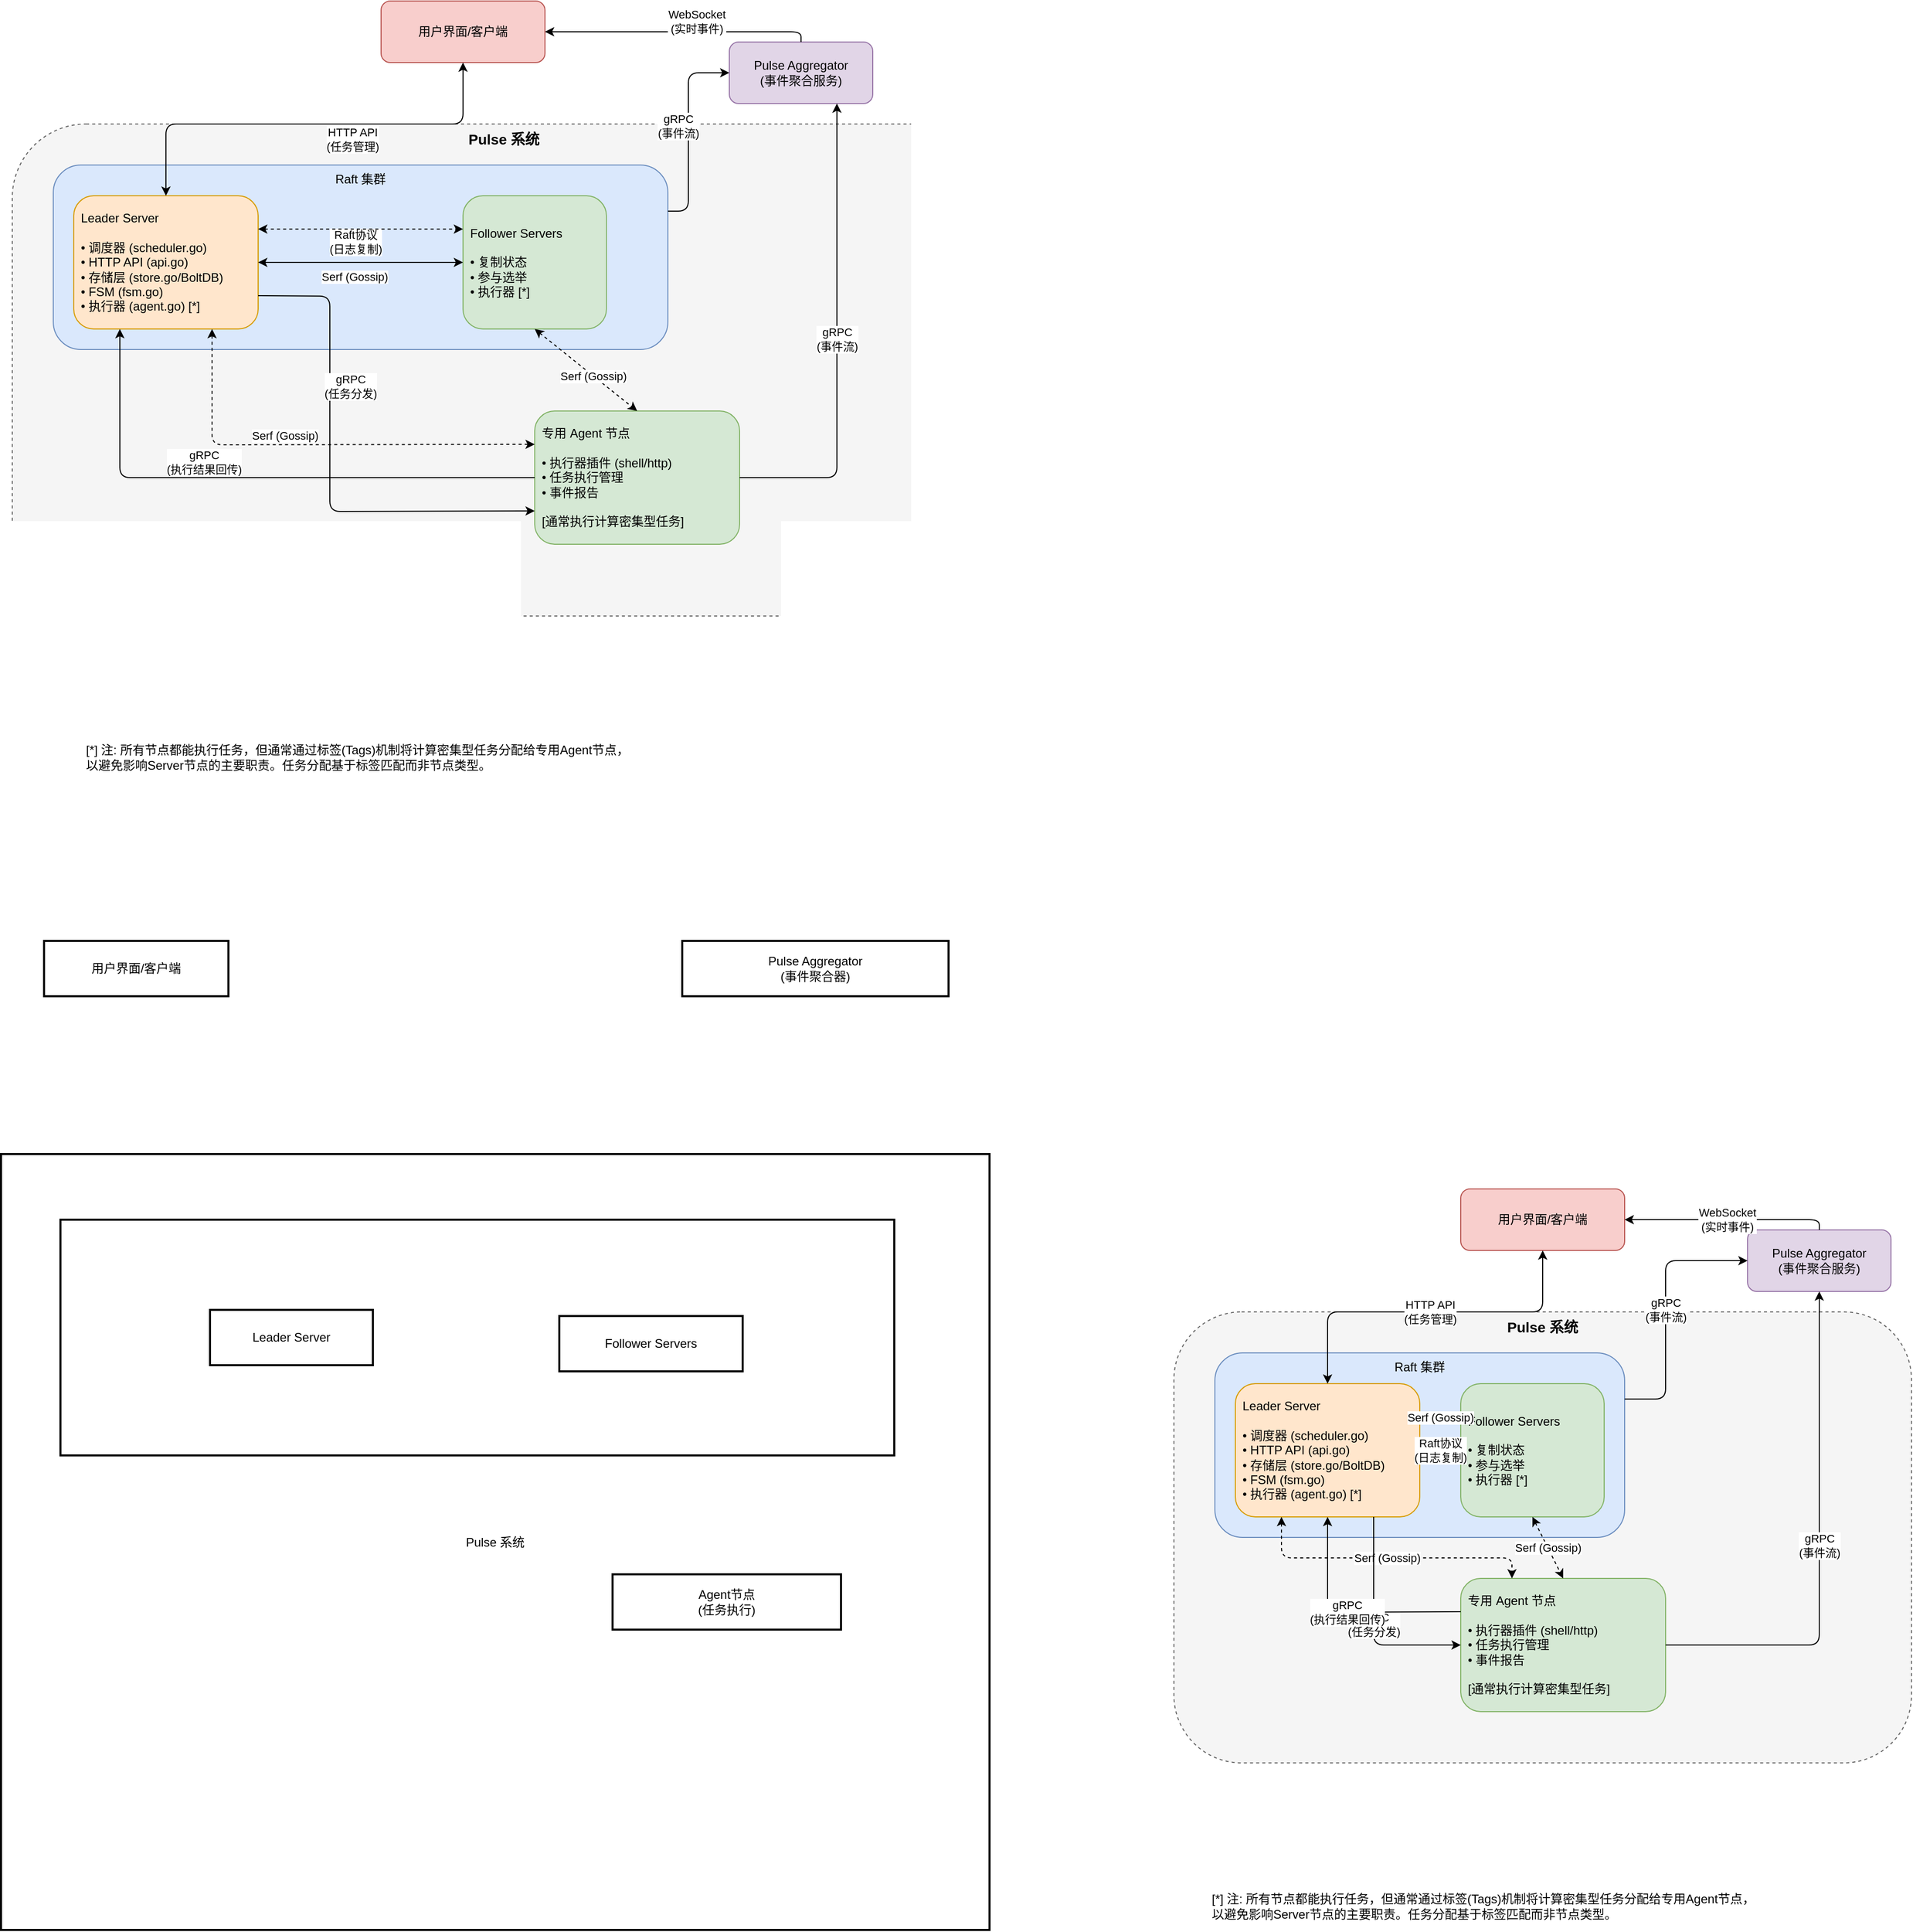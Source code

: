 <mxfile version="26.2.14">
  <diagram name="第 1 页" id="pnYERcN3gMjSIuE6DzLB">
    <mxGraphModel dx="984" dy="1761" grid="0" gridSize="10" guides="1" tooltips="1" connect="1" arrows="1" fold="1" page="0" pageScale="1" pageWidth="850" pageHeight="1100" math="0" shadow="0">
      <root>
        <mxCell id="0" />
        <mxCell id="1" parent="0" />
        <mxCell id="a1szCFsNDwzxV1m5Zwac-4" value="Pulse 系统" style="whiteSpace=wrap;strokeWidth=2;" vertex="1" parent="1">
          <mxGeometry x="406" y="499" width="965" height="757" as="geometry" />
        </mxCell>
        <mxCell id="a1szCFsNDwzxV1m5Zwac-5" value="" style="whiteSpace=wrap;strokeWidth=2;" vertex="1" parent="1">
          <mxGeometry x="464" y="563" width="814" height="230" as="geometry" />
        </mxCell>
        <mxCell id="a1szCFsNDwzxV1m5Zwac-6" value="用户界面/客户端" style="whiteSpace=wrap;strokeWidth=2;" vertex="1" parent="1">
          <mxGeometry x="448" y="291" width="180" height="54" as="geometry" />
        </mxCell>
        <mxCell id="a1szCFsNDwzxV1m5Zwac-7" value="Pulse Aggregator&#xa;(事件聚合器)" style="whiteSpace=wrap;strokeWidth=2;" vertex="1" parent="1">
          <mxGeometry x="1071" y="291" width="260" height="54" as="geometry" />
        </mxCell>
        <mxCell id="a1szCFsNDwzxV1m5Zwac-8" value="Leader Server" style="whiteSpace=wrap;strokeWidth=2;" vertex="1" parent="1">
          <mxGeometry x="610" y="651" width="159" height="54" as="geometry" />
        </mxCell>
        <mxCell id="a1szCFsNDwzxV1m5Zwac-10" value="Agent节点&#xa;(任务执行)" style="whiteSpace=wrap;strokeWidth=2;" vertex="1" parent="1">
          <mxGeometry x="1003" y="909" width="223" height="54" as="geometry" />
        </mxCell>
        <mxCell id="a1szCFsNDwzxV1m5Zwac-9" value="Follower Servers" style="whiteSpace=wrap;strokeWidth=2;" vertex="1" parent="1">
          <mxGeometry x="951" y="657" width="179" height="54" as="geometry" />
        </mxCell>
        <mxCell id="a1szCFsNDwzxV1m5Zwac-24" value="用户界面/客户端" style="rounded=1;whiteSpace=wrap;html=1;fillColor=#f8cecc;strokeColor=#b85450;" vertex="1" parent="1">
          <mxGeometry x="1831" y="533" width="160" height="60" as="geometry" />
        </mxCell>
        <mxCell id="a1szCFsNDwzxV1m5Zwac-25" value="Pulse 系统" style="rounded=1;whiteSpace=wrap;html=1;fillColor=#f5f5f5;strokeColor=#666666;verticalAlign=top;fontStyle=1;fontSize=14;dashed=1;" vertex="1" parent="1">
          <mxGeometry x="1551" y="653" width="720" height="440" as="geometry" />
        </mxCell>
        <mxCell id="a1szCFsNDwzxV1m5Zwac-26" value="Pulse Aggregator&#xa;(事件聚合服务)" style="rounded=1;whiteSpace=wrap;html=1;fillColor=#e1d5e7;strokeColor=#9673a6;" vertex="1" parent="1">
          <mxGeometry x="2111" y="573" width="140" height="60" as="geometry" />
        </mxCell>
        <mxCell id="a1szCFsNDwzxV1m5Zwac-27" value="Raft 集群" style="rounded=1;whiteSpace=wrap;html=1;fillColor=#dae8fc;strokeColor=#6c8ebf;verticalAlign=top;align=center;" vertex="1" parent="1">
          <mxGeometry x="1591" y="693" width="400" height="180" as="geometry" />
        </mxCell>
        <mxCell id="a1szCFsNDwzxV1m5Zwac-28" value="Leader Server&#xa;&#xa;• 调度器 (scheduler.go)&#xa;• HTTP API (api.go)&#xa;• 存储层 (store.go/BoltDB)&#xa;• FSM (fsm.go)&#xa;• 执行器 (agent.go) [*]" style="rounded=1;whiteSpace=wrap;html=1;fillColor=#ffe6cc;strokeColor=#d79b00;align=left;spacingLeft=5;" vertex="1" parent="1">
          <mxGeometry x="1611" y="723" width="180" height="130" as="geometry" />
        </mxCell>
        <mxCell id="a1szCFsNDwzxV1m5Zwac-29" value="Follower Servers&#xa;&#xa;• 复制状态&#xa;• 参与选举&#xa;• 执行器 [*]" style="rounded=1;whiteSpace=wrap;html=1;fillColor=#d5e8d4;strokeColor=#82b366;align=left;spacingLeft=5;" vertex="1" parent="1">
          <mxGeometry x="1831" y="723" width="140" height="130" as="geometry" />
        </mxCell>
        <mxCell id="a1szCFsNDwzxV1m5Zwac-30" value="专用 Agent 节点&#xa;&#xa;• 执行器插件 (shell/http)&#xa;• 任务执行管理&#xa;• 事件报告&#xa;&#xa;[通常执行计算密集型任务]" style="rounded=1;whiteSpace=wrap;html=1;fillColor=#d5e8d4;strokeColor=#82b366;align=left;spacingLeft=5;" vertex="1" parent="1">
          <mxGeometry x="1831" y="913" width="200" height="130" as="geometry" />
        </mxCell>
        <mxCell id="a1szCFsNDwzxV1m5Zwac-31" value="HTTP API&#xa;(任务管理)" style="endArrow=classic;startArrow=classic;html=1;exitX=0.5;exitY=1;exitDx=0;exitDy=0;entryX=0.5;entryY=0;entryDx=0;entryDy=0;" edge="1" parent="1" source="a1szCFsNDwzxV1m5Zwac-24" target="a1szCFsNDwzxV1m5Zwac-28">
          <mxGeometry width="50" height="50" relative="1" as="geometry">
            <mxPoint x="1901" y="903" as="sourcePoint" />
            <mxPoint x="1951" y="853" as="targetPoint" />
            <Array as="points">
              <mxPoint x="1911" y="653" />
              <mxPoint x="1701" y="653" />
            </Array>
          </mxGeometry>
        </mxCell>
        <mxCell id="a1szCFsNDwzxV1m5Zwac-32" value="WebSocket&#xa;(实时事件)" style="endArrow=classic;html=1;exitX=0.5;exitY=0;exitDx=0;exitDy=0;entryX=1;entryY=0.5;entryDx=0;entryDy=0;" edge="1" parent="1" source="a1szCFsNDwzxV1m5Zwac-26" target="a1szCFsNDwzxV1m5Zwac-24">
          <mxGeometry width="50" height="50" relative="1" as="geometry">
            <mxPoint x="1901" y="903" as="sourcePoint" />
            <mxPoint x="1951" y="853" as="targetPoint" />
            <Array as="points">
              <mxPoint x="2181" y="563" />
            </Array>
          </mxGeometry>
        </mxCell>
        <mxCell id="a1szCFsNDwzxV1m5Zwac-33" value="Raft协议&#xa;(日志复制)" style="endArrow=classic;startArrow=classic;html=1;exitX=1;exitY=0.5;exitDx=0;exitDy=0;entryX=0;entryY=0.5;entryDx=0;entryDy=0;" edge="1" parent="1" source="a1szCFsNDwzxV1m5Zwac-28" target="a1szCFsNDwzxV1m5Zwac-29">
          <mxGeometry width="50" height="50" relative="1" as="geometry">
            <mxPoint x="1901" y="903" as="sourcePoint" />
            <mxPoint x="1951" y="853" as="targetPoint" />
          </mxGeometry>
        </mxCell>
        <mxCell id="a1szCFsNDwzxV1m5Zwac-34" value="Serf (Gossip)" style="endArrow=classic;startArrow=classic;html=1;exitX=1;exitY=0.25;exitDx=0;exitDy=0;entryX=0;entryY=0.25;entryDx=0;entryDy=0;dashed=1;" edge="1" parent="1" source="a1szCFsNDwzxV1m5Zwac-28" target="a1szCFsNDwzxV1m5Zwac-29">
          <mxGeometry width="50" height="50" relative="1" as="geometry">
            <mxPoint x="1901" y="903" as="sourcePoint" />
            <mxPoint x="1951" y="853" as="targetPoint" />
          </mxGeometry>
        </mxCell>
        <mxCell id="a1szCFsNDwzxV1m5Zwac-35" value="Serf (Gossip)" style="endArrow=classic;startArrow=classic;html=1;exitX=0.25;exitY=1;exitDx=0;exitDy=0;entryX=0.25;entryY=0;entryDx=0;entryDy=0;dashed=1;" edge="1" parent="1" source="a1szCFsNDwzxV1m5Zwac-28" target="a1szCFsNDwzxV1m5Zwac-30">
          <mxGeometry width="50" height="50" relative="1" as="geometry">
            <mxPoint x="1901" y="903" as="sourcePoint" />
            <mxPoint x="1951" y="853" as="targetPoint" />
            <Array as="points">
              <mxPoint x="1656" y="893" />
              <mxPoint x="1881" y="893" />
            </Array>
          </mxGeometry>
        </mxCell>
        <mxCell id="a1szCFsNDwzxV1m5Zwac-36" value="Serf (Gossip)" style="endArrow=classic;startArrow=classic;html=1;exitX=0.5;exitY=1;exitDx=0;exitDy=0;entryX=0.5;entryY=0;entryDx=0;entryDy=0;dashed=1;" edge="1" parent="1" source="a1szCFsNDwzxV1m5Zwac-29" target="a1szCFsNDwzxV1m5Zwac-30">
          <mxGeometry width="50" height="50" relative="1" as="geometry">
            <mxPoint x="1901" y="903" as="sourcePoint" />
            <mxPoint x="1951" y="853" as="targetPoint" />
          </mxGeometry>
        </mxCell>
        <mxCell id="a1szCFsNDwzxV1m5Zwac-37" value="gRPC&#xa;(任务分发)" style="endArrow=classic;html=1;exitX=0.75;exitY=1;exitDx=0;exitDy=0;entryX=0;entryY=0.5;entryDx=0;entryDy=0;" edge="1" parent="1" source="a1szCFsNDwzxV1m5Zwac-28" target="a1szCFsNDwzxV1m5Zwac-30">
          <mxGeometry width="50" height="50" relative="1" as="geometry">
            <mxPoint x="1901" y="903" as="sourcePoint" />
            <mxPoint x="1951" y="853" as="targetPoint" />
            <Array as="points">
              <mxPoint x="1746" y="978" />
            </Array>
          </mxGeometry>
        </mxCell>
        <mxCell id="a1szCFsNDwzxV1m5Zwac-38" value="gRPC&#xa;(执行结果回传)" style="endArrow=classic;html=1;exitX=0;exitY=0.25;exitDx=0;exitDy=0;entryX=0.5;entryY=1;entryDx=0;entryDy=0;" edge="1" parent="1" source="a1szCFsNDwzxV1m5Zwac-30" target="a1szCFsNDwzxV1m5Zwac-28">
          <mxGeometry width="50" height="50" relative="1" as="geometry">
            <mxPoint x="1901" y="903" as="sourcePoint" />
            <mxPoint x="1951" y="853" as="targetPoint" />
            <Array as="points">
              <mxPoint x="1701" y="946" />
            </Array>
          </mxGeometry>
        </mxCell>
        <mxCell id="a1szCFsNDwzxV1m5Zwac-39" value="gRPC&#xa;(事件流)" style="endArrow=classic;html=1;exitX=1;exitY=0.25;exitDx=0;exitDy=0;entryX=0;entryY=0.5;entryDx=0;entryDy=0;" edge="1" parent="1" source="a1szCFsNDwzxV1m5Zwac-27" target="a1szCFsNDwzxV1m5Zwac-26">
          <mxGeometry width="50" height="50" relative="1" as="geometry">
            <mxPoint x="1901" y="903" as="sourcePoint" />
            <mxPoint x="1951" y="853" as="targetPoint" />
            <Array as="points">
              <mxPoint x="2031" y="738" />
              <mxPoint x="2031" y="603" />
            </Array>
          </mxGeometry>
        </mxCell>
        <mxCell id="a1szCFsNDwzxV1m5Zwac-40" value="gRPC&#xa;(事件流)" style="endArrow=classic;html=1;exitX=1;exitY=0.5;exitDx=0;exitDy=0;entryX=0.5;entryY=1;entryDx=0;entryDy=0;" edge="1" parent="1" source="a1szCFsNDwzxV1m5Zwac-30" target="a1szCFsNDwzxV1m5Zwac-26">
          <mxGeometry width="50" height="50" relative="1" as="geometry">
            <mxPoint x="1901" y="903" as="sourcePoint" />
            <mxPoint x="1951" y="853" as="targetPoint" />
            <Array as="points">
              <mxPoint x="2181" y="978" />
            </Array>
          </mxGeometry>
        </mxCell>
        <mxCell id="a1szCFsNDwzxV1m5Zwac-41" value="[*] 注: 所有节点都能执行任务，但通常通过标签(Tags)机制将计算密集型任务分配给专用Agent节点，&#xa;以避免影响Server节点的主要职责。任务分配基于标签匹配而非节点类型。" style="text;html=1;strokeColor=none;fillColor=none;align=left;verticalAlign=middle;whiteSpace=wrap;rounded=0;" vertex="1" parent="1">
          <mxGeometry x="1586" y="1213" width="640" height="40" as="geometry" />
        </mxCell>
        <mxCell id="a1szCFsNDwzxV1m5Zwac-42" value="用户界面/客户端" style="rounded=1;whiteSpace=wrap;html=1;fillColor=#f8cecc;strokeColor=#b85450;" vertex="1" parent="1">
          <mxGeometry x="777" y="-626" width="160" height="60" as="geometry" />
        </mxCell>
        <mxCell id="a1szCFsNDwzxV1m5Zwac-43" value="Pulse 系统" style="rounded=1;whiteSpace=wrap;html=1;fillColor=#f5f5f5;strokeColor=#666666;verticalAlign=top;fontStyle=1;fontSize=14;dashed=1;" vertex="1" parent="1">
          <mxGeometry x="417" y="-506" width="960" height="480" as="geometry" />
        </mxCell>
        <mxCell id="a1szCFsNDwzxV1m5Zwac-44" value="Pulse Aggregator&#xa;(事件聚合服务)" style="rounded=1;whiteSpace=wrap;html=1;fillColor=#e1d5e7;strokeColor=#9673a6;" vertex="1" parent="1">
          <mxGeometry x="1117" y="-586" width="140" height="60" as="geometry" />
        </mxCell>
        <mxCell id="a1szCFsNDwzxV1m5Zwac-45" value="Raft 集群" style="rounded=1;whiteSpace=wrap;html=1;fillColor=#dae8fc;strokeColor=#6c8ebf;verticalAlign=top;align=center;" vertex="1" parent="1">
          <mxGeometry x="457" y="-466" width="600" height="180" as="geometry" />
        </mxCell>
        <mxCell id="a1szCFsNDwzxV1m5Zwac-46" value="Leader Server&#xa;&#xa;• 调度器 (scheduler.go)&#xa;• HTTP API (api.go)&#xa;• 存储层 (store.go/BoltDB)&#xa;• FSM (fsm.go)&#xa;• 执行器 (agent.go) [*]" style="rounded=1;whiteSpace=wrap;html=1;fillColor=#ffe6cc;strokeColor=#d79b00;align=left;spacingLeft=5;" vertex="1" parent="1">
          <mxGeometry x="477" y="-436" width="180" height="130" as="geometry" />
        </mxCell>
        <mxCell id="a1szCFsNDwzxV1m5Zwac-47" value="Follower Servers&#xa;&#xa;• 复制状态&#xa;• 参与选举&#xa;• 执行器 [*]" style="rounded=1;whiteSpace=wrap;html=1;fillColor=#d5e8d4;strokeColor=#82b366;align=left;spacingLeft=5;" vertex="1" parent="1">
          <mxGeometry x="857" y="-436" width="140" height="130" as="geometry" />
        </mxCell>
        <mxCell id="a1szCFsNDwzxV1m5Zwac-48" value="专用 Agent 节点&#xa;&#xa;• 执行器插件 (shell/http)&#xa;• 任务执行管理&#xa;• 事件报告&#xa;&#xa;[通常执行计算密集型任务]" style="rounded=1;whiteSpace=wrap;html=1;fillColor=#d5e8d4;strokeColor=#82b366;align=left;spacingLeft=5;" vertex="1" parent="1">
          <mxGeometry x="927" y="-226" width="200" height="130" as="geometry" />
        </mxCell>
        <mxCell id="a1szCFsNDwzxV1m5Zwac-49" value="HTTP API&#xa;(任务管理)" style="endArrow=classic;startArrow=classic;html=1;exitX=0.5;exitY=1;exitDx=0;exitDy=0;entryX=0.5;entryY=0;entryDx=0;entryDy=0;" edge="1" parent="1" source="a1szCFsNDwzxV1m5Zwac-42" target="a1szCFsNDwzxV1m5Zwac-46">
          <mxGeometry x="-0.2" y="15" width="50" height="50" relative="1" as="geometry">
            <mxPoint x="767" y="-256" as="sourcePoint" />
            <mxPoint x="817" y="-306" as="targetPoint" />
            <Array as="points">
              <mxPoint x="857" y="-506" />
              <mxPoint x="567" y="-506" />
            </Array>
            <mxPoint as="offset" />
          </mxGeometry>
        </mxCell>
        <mxCell id="a1szCFsNDwzxV1m5Zwac-50" value="WebSocket&#xa;(实时事件)" style="endArrow=classic;html=1;exitX=0.5;exitY=0;exitDx=0;exitDy=0;entryX=1;entryY=0.5;entryDx=0;entryDy=0;" edge="1" parent="1" source="a1szCFsNDwzxV1m5Zwac-44" target="a1szCFsNDwzxV1m5Zwac-42">
          <mxGeometry x="-0.136" y="-10" width="50" height="50" relative="1" as="geometry">
            <mxPoint x="767" y="-256" as="sourcePoint" />
            <mxPoint x="817" y="-306" as="targetPoint" />
            <Array as="points">
              <mxPoint x="1187" y="-596" />
            </Array>
            <mxPoint as="offset" />
          </mxGeometry>
        </mxCell>
        <mxCell id="a1szCFsNDwzxV1m5Zwac-51" value="Raft协议&#xa;(日志复制)" style="endArrow=classic;startArrow=classic;html=1;exitX=1;exitY=0.5;exitDx=0;exitDy=0;entryX=0;entryY=0.5;entryDx=0;entryDy=0;" edge="1" parent="1" source="a1szCFsNDwzxV1m5Zwac-46" target="a1szCFsNDwzxV1m5Zwac-47">
          <mxGeometry x="-0.053" y="20" width="50" height="50" relative="1" as="geometry">
            <mxPoint x="767" y="-256" as="sourcePoint" />
            <mxPoint x="817" y="-306" as="targetPoint" />
            <mxPoint as="offset" />
          </mxGeometry>
        </mxCell>
        <mxCell id="a1szCFsNDwzxV1m5Zwac-52" value="Serf (Gossip)" style="endArrow=classic;startArrow=classic;html=1;exitX=1;exitY=0.25;exitDx=0;exitDy=0;entryX=0;entryY=0.25;entryDx=0;entryDy=0;dashed=1;" edge="1" parent="1" source="a1szCFsNDwzxV1m5Zwac-46" target="a1szCFsNDwzxV1m5Zwac-47">
          <mxGeometry x="-0.06" y="-45" width="50" height="50" relative="1" as="geometry">
            <mxPoint x="767" y="-256" as="sourcePoint" />
            <mxPoint x="817" y="-306" as="targetPoint" />
            <mxPoint y="1" as="offset" />
          </mxGeometry>
        </mxCell>
        <mxCell id="a1szCFsNDwzxV1m5Zwac-53" value="Serf (Gossip)" style="endArrow=classic;startArrow=classic;html=1;exitX=0.75;exitY=1;exitDx=0;exitDy=0;entryX=0;entryY=0.25;entryDx=0;entryDy=0;dashed=1;" edge="1" parent="1" source="a1szCFsNDwzxV1m5Zwac-46" target="a1szCFsNDwzxV1m5Zwac-48">
          <mxGeometry x="-0.14" y="9" width="50" height="50" relative="1" as="geometry">
            <mxPoint x="767" y="-256" as="sourcePoint" />
            <mxPoint x="817" y="-306" as="targetPoint" />
            <Array as="points">
              <mxPoint x="612" y="-193" />
            </Array>
            <mxPoint as="offset" />
          </mxGeometry>
        </mxCell>
        <mxCell id="a1szCFsNDwzxV1m5Zwac-54" value="Serf (Gossip)" style="endArrow=classic;startArrow=classic;html=1;exitX=0.5;exitY=1;exitDx=0;exitDy=0;entryX=0.5;entryY=0;entryDx=0;entryDy=0;dashed=1;" edge="1" parent="1" source="a1szCFsNDwzxV1m5Zwac-47" target="a1szCFsNDwzxV1m5Zwac-48">
          <mxGeometry x="0.143" width="50" height="50" relative="1" as="geometry">
            <mxPoint x="767" y="-256" as="sourcePoint" />
            <mxPoint x="817" y="-306" as="targetPoint" />
            <mxPoint as="offset" />
          </mxGeometry>
        </mxCell>
        <mxCell id="a1szCFsNDwzxV1m5Zwac-55" value="gRPC&#xa;(任务分发)" style="endArrow=classic;html=1;exitX=1;exitY=0.75;exitDx=0;exitDy=0;entryX=0;entryY=0.75;entryDx=0;entryDy=0;" edge="1" parent="1" source="a1szCFsNDwzxV1m5Zwac-46" target="a1szCFsNDwzxV1m5Zwac-48">
          <mxGeometry x="-0.339" y="20" width="50" height="50" relative="1" as="geometry">
            <mxPoint x="767" y="-256" as="sourcePoint" />
            <mxPoint x="817" y="-306" as="targetPoint" />
            <Array as="points">
              <mxPoint x="727" y="-338" />
              <mxPoint x="727" y="-128" />
            </Array>
            <mxPoint as="offset" />
          </mxGeometry>
        </mxCell>
        <mxCell id="a1szCFsNDwzxV1m5Zwac-56" value="gRPC&#xa;(执行结果回传)" style="endArrow=classic;html=1;exitX=0;exitY=0.5;exitDx=0;exitDy=0;entryX=0.25;entryY=1;entryDx=0;entryDy=0;" edge="1" parent="1" source="a1szCFsNDwzxV1m5Zwac-48" target="a1szCFsNDwzxV1m5Zwac-46">
          <mxGeometry x="0.174" y="-15" width="50" height="50" relative="1" as="geometry">
            <mxPoint x="767" y="-256" as="sourcePoint" />
            <mxPoint x="817" y="-306" as="targetPoint" />
            <Array as="points">
              <mxPoint x="522" y="-161" />
            </Array>
            <mxPoint as="offset" />
          </mxGeometry>
        </mxCell>
        <mxCell id="a1szCFsNDwzxV1m5Zwac-57" value="gRPC&#xa;(事件流)" style="endArrow=classic;html=1;exitX=1;exitY=0.25;exitDx=0;exitDy=0;entryX=0;entryY=0.5;entryDx=0;entryDy=0;" edge="1" parent="1" source="a1szCFsNDwzxV1m5Zwac-45" target="a1szCFsNDwzxV1m5Zwac-44">
          <mxGeometry x="0.059" y="10" width="50" height="50" relative="1" as="geometry">
            <mxPoint x="767" y="-256" as="sourcePoint" />
            <mxPoint x="817" y="-306" as="targetPoint" />
            <Array as="points">
              <mxPoint x="1077" y="-421" />
              <mxPoint x="1077" y="-556" />
            </Array>
            <mxPoint as="offset" />
          </mxGeometry>
        </mxCell>
        <mxCell id="a1szCFsNDwzxV1m5Zwac-58" value="gRPC&#xa;(事件流)" style="endArrow=classic;html=1;exitX=1;exitY=0.5;exitDx=0;exitDy=0;entryX=0.75;entryY=1;entryDx=0;entryDy=0;" edge="1" parent="1" source="a1szCFsNDwzxV1m5Zwac-48" target="a1szCFsNDwzxV1m5Zwac-44">
          <mxGeometry width="50" height="50" relative="1" as="geometry">
            <mxPoint x="767" y="-256" as="sourcePoint" />
            <mxPoint x="817" y="-306" as="targetPoint" />
            <Array as="points">
              <mxPoint x="1222" y="-161" />
            </Array>
          </mxGeometry>
        </mxCell>
        <mxCell id="a1szCFsNDwzxV1m5Zwac-59" value="[*] 注: 所有节点都能执行任务，但通常通过标签(Tags)机制将计算密集型任务分配给专用Agent节点，&#xa;以避免影响Server节点的主要职责。任务分配基于标签匹配而非节点类型。" style="text;html=1;strokeColor=none;fillColor=none;align=left;verticalAlign=middle;whiteSpace=wrap;rounded=0;" vertex="1" parent="1">
          <mxGeometry x="487" y="92" width="640" height="40" as="geometry" />
        </mxCell>
      </root>
    </mxGraphModel>
  </diagram>
</mxfile>
